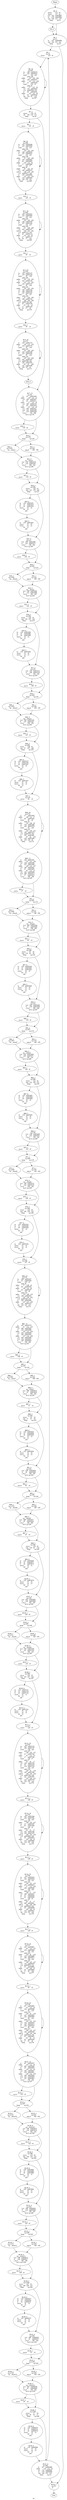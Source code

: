 digraph G{
	label = "vp"	style = "dashed";
	color = purple;
	Node0 [label = "Begin"];
	Node0 -> {Node2 }
	Node1 [label = "End"];
	Node1 -> {}
	Node2 [label = "B2_6\nmove	r12	r5	\nmove	r11	r6	\nli.d	r42	nd#4987	\nla	r19	nd#4990	\nsne	r20	r12	r19	\nbeqz	vp.L1\n"];
	Node2 -> {Node3 Node4 }
	Node3 [label = "B3_0\n"];
	Node3 -> {Node4 }
	Node4 [label = "B4_3\nvp.L1:\nla	r21	nd#4999	\nsne	r22	r12	r21	\nbeqz	vp.L5\n"];
	Node4 -> {Node5 Node152 }
	Node5 [label = "B5_1\nvp.L4:\nmove	r23	r0	\n"];
	Node5 -> {Node6 }
	Node6 [label = "B6_18\nvp.L67:\nla	r24	nd#5010	\nli	r25	nd#5012	\nmult	r23	r25	\nmflo	r26	\naddu	r27	r24	r26	\nli	r28	nd#5017	\naddu	r21	r12	r28	\nli	r5	nd#5020	\nmult	r23	r5	\nmflo	r6	\naddu	r7	r21	r6	\nl.d	r32	nd#5025	\ns.d	nd#5028	r32	\nli	r8	nd#5031	\naddu	r23	r23	r8	\nli	r9	nd#5034	\nsle	r10	r9	r23	\nbeqz	vp.L67\n"];
	Node6 -> {Node7 Node6 }
	Node7 [label = "B7_3\nmove	r19	r0	\nslt	r20	r19	r11	\nbeqz	vp.L8\n"];
	Node7 -> {Node8 Node17 }
	Node8 [label = "B8_1\nmove	r21	r0	\n"];
	Node8 -> {Node9 }
	Node9 [label = "B9_25\nvp.L68:\nla	r22	nd#5048	\nli	r23	nd#5050	\nmult	r21	r23	\nmflo	r24	\naddu	r25	r22	r24	\nla	r26	nd#5055	\nli	r27	nd#5057	\nmult	r21	r27	\nmflo	r28	\naddu	r5	r26	r28	\nl.d	r34	nd#5062	\nli	r6	nd#5065	\naddu	r22	r12	r6	\nli	r7	nd#5068	\nmult	r21	r7	\nmflo	r8	\naddu	r9	r22	r8	\nl.d	r36	nd#5073	\nsub.d	r38	r34	r36	\ns.d	nd#5077	r38	\nli	r10	nd#5080	\naddu	r21	r21	r10	\nli	r19	nd#5083	\nsle	r20	r19	r21	\nbeqz	vp.L68\n"];
	Node9 -> {Node10 Node9 }
	Node10 [label = "B10_1\nmove	r21	r0	\n"];
	Node10 -> {Node11 }
	Node11 [label = "B11_18\nvp.L69:\nla	r22	nd#5093	\nli	r23	nd#5095	\nmult	r21	r23	\nmflo	r24	\naddu	r25	r22	r24	\nla	r26	nd#5100	\nli	r27	nd#5102	\nmult	r21	r27	\nmflo	r28	\naddu	r5	r26	r28	\nl.d	r52	nd#5107	\nmul.d	r54	r52	r42	\ns.d	nd#5111	r54	\nli	r6	nd#5114	\naddu	r21	r21	r6	\nli	r7	nd#5117	\nsle	r8	r7	r21	\nbeqz	vp.L69\n"];
	Node11 -> {Node12 Node11 }
	Node12 [label = "B12_1\nmove	r9	r0	\n"];
	Node12 -> {Node13 }
	Node13 [label = "B13_25\nvp.L70:\nla	r10	nd#5127	\nli	r19	nd#5129	\nmult	r9	r19	\nmflo	r20	\naddu	r21	r10	r20	\nli	r22	nd#5134	\naddu	r23	r12	r22	\nli	r24	nd#5137	\nmult	r9	r24	\nmflo	r24	\naddu	r25	r23	r24	\nl.d	r56	nd#5142	\nla	r26	nd#5145	\nli	r27	nd#5147	\nmult	r9	r27	\nmflo	r28	\naddu	r5	r26	r28	\nl.d	r58	nd#5152	\nadd.d	r60	r56	r58	\ns.d	nd#5156	r60	\nli	r6	nd#5159	\naddu	r9	r9	r6	\nli	r7	nd#5162	\nsle	r8	r7	r9	\nbeqz	vp.L70\n"];
	Node13 -> {Node14 Node13 }
	Node14 [label = "B14_1\nmove	r9	r0	\n"];
	Node14 -> {Node15 }
	Node15 [label = "B15_18\nvp.L71:\nli	r10	nd#5172	\naddu	r24	r12	r10	\nli	r19	nd#5175	\nmult	r9	r19	\nmflo	r20	\naddu	r21	r24	r20	\nla	r22	nd#5180	\nli	r23	nd#5182	\nmult	r9	r23	\nmflo	r24	\naddu	r25	r22	r24	\nl.d	r62	nd#5187	\ns.d	nd#5190	r62	\nli	r26	nd#5193	\naddu	r9	r9	r26	\nli	r27	nd#5196	\nsle	r28	r27	r9	\nbeqz	vp.L71\n"];
	Node15 -> {Node16 Node15 }
	Node16 [label = "B16_0\n"];
	Node16 -> {Node17 }
	Node17 [label = "B17_13\nvp.L8:\nli	r5	nd#5204	\naddu	r25	r12	r5	\nl.d	r56	nd#5207	\nli	r6	nd#5211	\naddu	r7	r12	r6	\nl.d	r40	nd#5214	\nli	r8	nd#5218	\naddu	r9	r12	r8	\nl.d	r44	nd#5221	\nli.d	r32	nd#5226	\nli	r10	nd#5228	\nc.lt.d	r32	r56	\nbc1t	vp.L79\n"];
	Node17 -> {Node18 Node19 }
	Node18 [label = "B18_1\nmove	r10	r0	\n"];
	Node18 -> {Node19 }
	Node19 [label = "B19_1\nvp.L79:\nbeqz	vp.L20\n"];
	Node19 -> {Node20 Node21 }
	Node20 [label = "B20_1\nvp.L103:\nj	vp.__done1\n"];
	Node20 -> {Node22 }
	Node21 [label = "B21_1\nvp.L20:\nneg.d	r56	r56	\n"];
	Node21 -> {Node22 }
	Node22 [label = "B22_4\nvp.__done1:\nli.d	r34	nd#5239	\nli	r19	nd#5241	\nc.lt.d	r56	r34	\nbc1t	vp.L80\n"];
	Node22 -> {Node23 Node24 }
	Node23 [label = "B23_1\nmove	r19	r0	\n"];
	Node23 -> {Node24 }
	Node24 [label = "B24_3\nvp.L80:\nmove	r20	r0	\nseq	r21	r19	r20	\nbeqz	vp.L21\n"];
	Node24 -> {Node25 Node27 }
	Node25 [label = "B25_6\nla	r19	nd#5251	\nla	r5	nd#5253	\nli	r6	nd#5255	\nmove	r4	r2	\nfst	r2	\njalr	\n"];
	Node25 -> {Node26 }
	Node26 [label = "B26_5\nla	r19	nd#5261	\nmove	r5	r0	\nmove	r4	r2	\nfst	r2	\njalr	\n"];
	Node26 -> {Node27 }
	Node27 [label = "B27_4\nvp.L21:\nli.d	r36	nd#5269	\nli	r22	nd#5271	\nc.lt.d	r36	r40	\nbc1t	vp.L81\n"];
	Node27 -> {Node28 Node29 }
	Node28 [label = "B28_1\nmove	r22	r0	\n"];
	Node28 -> {Node29 }
	Node29 [label = "B29_1\nvp.L81:\nbeqz	vp.L22\n"];
	Node29 -> {Node30 Node31 }
	Node30 [label = "B30_1\nvp.L104:\nj	vp.__done2\n"];
	Node30 -> {Node32 }
	Node31 [label = "B31_1\nvp.L22:\nneg.d	r40	r40	\n"];
	Node31 -> {Node32 }
	Node32 [label = "B32_4\nvp.__done2:\nli.d	r38	nd#5282	\nli	r23	nd#5284	\nc.lt.d	r40	r38	\nbc1t	vp.L82\n"];
	Node32 -> {Node33 Node34 }
	Node33 [label = "B33_1\nmove	r23	r0	\n"];
	Node33 -> {Node34 }
	Node34 [label = "B34_3\nvp.L82:\nmove	r24	r0	\nseq	r25	r23	r24	\nbeqz	vp.L23\n"];
	Node34 -> {Node35 Node37 }
	Node35 [label = "B35_6\nla	r19	nd#5294	\nla	r5	nd#5296	\nli	r6	nd#5298	\nmove	r4	r2	\nfst	r2	\njalr	\n"];
	Node35 -> {Node36 }
	Node36 [label = "B36_5\nla	r19	nd#5304	\nmove	r5	r0	\nmove	r4	r2	\nfst	r2	\njalr	\n"];
	Node36 -> {Node37 }
	Node37 [label = "B37_4\nvp.L23:\nli.d	r52	nd#5312	\nli	r26	nd#5314	\nc.lt.d	r52	r44	\nbc1t	vp.L83\n"];
	Node37 -> {Node38 Node39 }
	Node38 [label = "B38_1\nmove	r26	r0	\n"];
	Node38 -> {Node39 }
	Node39 [label = "B39_1\nvp.L83:\nbeqz	vp.L24\n"];
	Node39 -> {Node40 Node41 }
	Node40 [label = "B40_1\nvp.L105:\nj	vp.__done3\n"];
	Node40 -> {Node42 }
	Node41 [label = "B41_1\nvp.L24:\nneg.d	r44	r44	\n"];
	Node41 -> {Node42 }
	Node42 [label = "B42_4\nvp.__done3:\nli.d	r54	nd#5325	\nli	r27	nd#5327	\nc.lt.d	r44	r54	\nbc1t	vp.L84\n"];
	Node42 -> {Node43 Node44 }
	Node43 [label = "B43_1\nmove	r27	r0	\n"];
	Node43 -> {Node44 }
	Node44 [label = "B44_3\nvp.L84:\nmove	r28	r0	\nseq	r5	r27	r28	\nbeqz	vp.L25\n"];
	Node44 -> {Node45 Node47 }
	Node45 [label = "B45_6\nla	r19	nd#5337	\nla	r5	nd#5339	\nli	r6	nd#5341	\nmove	r4	r2	\nfst	r2	\njalr	\n"];
	Node45 -> {Node46 }
	Node46 [label = "B46_5\nla	r19	nd#5347	\nmove	r5	r0	\nmove	r4	r2	\nfst	r2	\njalr	\n"];
	Node46 -> {Node47 }
	Node47 [label = "B47_1\nvp.L25:\nmove	r6	r0	\n"];
	Node47 -> {Node48 }
	Node48 [label = "B48_18\nvp.L72:\nli	r7	nd#5360	\naddu	r26	r12	r7	\nli	r8	nd#5363	\nmult	r6	r8	\nmflo	r9	\naddu	r10	r26	r9	\nla	r19	nd#5368	\nli	r20	nd#5370	\nmult	r6	r20	\nmflo	r21	\naddu	r22	r19	r21	\nl.d	r56	nd#5375	\ns.d	nd#5378	r56	\nli	r23	nd#5381	\naddu	r6	r6	r23	\nli	r24	nd#5384	\nsle	r25	r24	r6	\nbeqz	vp.L72\n"];
	Node48 -> {Node49 Node48 }
	Node49 [label = "B49_13\nli	r26	nd#5391	\naddu	r27	r12	r26	\nl.d	r58	nd#5394	\nli	r27	nd#5398	\naddu	r28	r12	r27	\nl.d	r40	nd#5401	\nli	r5	nd#5405	\naddu	r6	r12	r5	\nl.d	r44	nd#5408	\nli.d	r60	nd#5413	\nli	r7	nd#5415	\nc.lt.d	r60	r58	\nbc1t	vp.L85\n"];
	Node49 -> {Node50 Node51 }
	Node50 [label = "B50_1\nmove	r7	r0	\n"];
	Node50 -> {Node51 }
	Node51 [label = "B51_1\nvp.L85:\nbeqz	vp.L31\n"];
	Node51 -> {Node52 Node53 }
	Node52 [label = "B52_1\nvp.L106:\nj	vp.__done4\n"];
	Node52 -> {Node54 }
	Node53 [label = "B53_1\nvp.L31:\nneg.d	r58	r58	\n"];
	Node53 -> {Node54 }
	Node54 [label = "B54_4\nvp.__done4:\nli.d	r60	nd#5426	\nli	r8	nd#5428	\nc.lt.d	r58	r60	\nbc1t	vp.L86\n"];
	Node54 -> {Node55 Node56 }
	Node55 [label = "B55_1\nmove	r8	r0	\n"];
	Node55 -> {Node56 }
	Node56 [label = "B56_3\nvp.L86:\nmove	r9	r0	\nseq	r10	r8	r9	\nbeqz	vp.L32\n"];
	Node56 -> {Node57 Node59 }
	Node57 [label = "B57_6\nla	r19	nd#5438	\nla	r5	nd#5440	\nli	r6	nd#5442	\nmove	r4	r2	\nfst	r2	\njalr	\n"];
	Node57 -> {Node58 }
	Node58 [label = "B58_5\nla	r19	nd#5448	\nmove	r5	r0	\nmove	r4	r2	\nfst	r2	\njalr	\n"];
	Node58 -> {Node59 }
	Node59 [label = "B59_4\nvp.L32:\nli.d	r62	nd#5456	\nli	r19	nd#5458	\nc.lt.d	r62	r40	\nbc1t	vp.L87\n"];
	Node59 -> {Node60 Node61 }
	Node60 [label = "B60_1\nmove	r19	r0	\n"];
	Node60 -> {Node61 }
	Node61 [label = "B61_1\nvp.L87:\nbeqz	vp.L33\n"];
	Node61 -> {Node62 Node63 }
	Node62 [label = "B62_1\nvp.L107:\nj	vp.__done5\n"];
	Node62 -> {Node64 }
	Node63 [label = "B63_1\nvp.L33:\nneg.d	r40	r40	\n"];
	Node63 -> {Node64 }
	Node64 [label = "B64_4\nvp.__done5:\nli.d	r32	nd#5469	\nli	r20	nd#5471	\nc.lt.d	r40	r32	\nbc1t	vp.L88\n"];
	Node64 -> {Node65 Node66 }
	Node65 [label = "B65_1\nmove	r20	r0	\n"];
	Node65 -> {Node66 }
	Node66 [label = "B66_3\nvp.L88:\nmove	r21	r0	\nseq	r22	r20	r21	\nbeqz	vp.L34\n"];
	Node66 -> {Node67 Node69 }
	Node67 [label = "B67_6\nla	r19	nd#5481	\nla	r5	nd#5483	\nli	r6	nd#5485	\nmove	r4	r2	\nfst	r2	\njalr	\n"];
	Node67 -> {Node68 }
	Node68 [label = "B68_5\nla	r19	nd#5491	\nmove	r5	r0	\nmove	r4	r2	\nfst	r2	\njalr	\n"];
	Node68 -> {Node69 }
	Node69 [label = "B69_4\nvp.L34:\nli.d	r34	nd#5499	\nli	r23	nd#5501	\nc.lt.d	r34	r44	\nbc1t	vp.L89\n"];
	Node69 -> {Node70 Node71 }
	Node70 [label = "B70_1\nmove	r23	r0	\n"];
	Node70 -> {Node71 }
	Node71 [label = "B71_1\nvp.L89:\nbeqz	vp.L35\n"];
	Node71 -> {Node72 Node73 }
	Node72 [label = "B72_1\nvp.L108:\nj	vp.__done6\n"];
	Node72 -> {Node74 }
	Node73 [label = "B73_1\nvp.L35:\nneg.d	r44	r44	\n"];
	Node73 -> {Node74 }
	Node74 [label = "B74_4\nvp.__done6:\nli.d	r36	nd#5512	\nli	r24	nd#5514	\nc.lt.d	r44	r36	\nbc1t	vp.L90\n"];
	Node74 -> {Node75 Node76 }
	Node75 [label = "B75_1\nmove	r24	r0	\n"];
	Node75 -> {Node76 }
	Node76 [label = "B76_3\nvp.L90:\nmove	r25	r0	\nseq	r26	r24	r25	\nbeqz	vp.L36\n"];
	Node76 -> {Node77 Node79 }
	Node77 [label = "B77_6\nla	r19	nd#5524	\nla	r5	nd#5526	\nli	r6	nd#5528	\nmove	r4	r2	\nfst	r2	\njalr	\n"];
	Node77 -> {Node78 }
	Node78 [label = "B78_5\nla	r19	nd#5534	\nmove	r5	r0	\nmove	r4	r2	\nfst	r2	\njalr	\n"];
	Node78 -> {Node79 }
	Node79 [label = "B79_1\nvp.L36:\nmove	r27	r0	\n"];
	Node79 -> {Node80 }
	Node80 [label = "B80_19\nvp.L73:\nla	r28	nd#5547	\nli	r5	nd#5549	\nmult	r27	r5	\nmflo	r6	\naddu	r7	r28	r6	\nli	r8	nd#5554	\naddu	r28	r12	r8	\nli	r9	nd#5557	\nmult	r27	r9	\nmflo	r10	\naddu	r19	r28	r10	\nl.d	r38	nd#5562	\nmul.d	r52	r38	r42	\ns.d	nd#5566	r52	\nli	r20	nd#5569	\naddu	r27	r27	r20	\nli	r21	nd#5572	\nsle	r22	r21	r27	\nbeqz	vp.L73\n"];
	Node80 -> {Node81 Node80 }
	Node81 [label = "B81_13\nli	r23	nd#5579	\naddu	r5	r12	r23	\nl.d	r60	nd#5582	\nli	r24	nd#5586	\naddu	r25	r12	r24	\nl.d	r40	nd#5589	\nli	r26	nd#5593	\naddu	r27	r12	r26	\nl.d	r44	nd#5596	\nli.d	r54	nd#5601	\nli	r28	nd#5603	\nc.lt.d	r54	r60	\nbc1t	vp.L91\n"];
	Node81 -> {Node82 Node83 }
	Node82 [label = "B82_1\nmove	r28	r0	\n"];
	Node82 -> {Node83 }
	Node83 [label = "B83_1\nvp.L91:\nbeqz	vp.L42\n"];
	Node83 -> {Node84 Node85 }
	Node84 [label = "B84_1\nvp.L109:\nj	vp.__done7\n"];
	Node84 -> {Node86 }
	Node85 [label = "B85_1\nvp.L42:\nneg.d	r60	r60	\n"];
	Node85 -> {Node86 }
	Node86 [label = "B86_4\nvp.__done7:\nli.d	r56	nd#5614	\nli	r5	nd#5616	\nc.lt.d	r60	r56	\nbc1t	vp.L92\n"];
	Node86 -> {Node87 Node88 }
	Node87 [label = "B87_1\nmove	r5	r0	\n"];
	Node87 -> {Node88 }
	Node88 [label = "B88_3\nvp.L92:\nmove	r6	r0	\nseq	r7	r5	r6	\nbeqz	vp.L43\n"];
	Node88 -> {Node89 Node91 }
	Node89 [label = "B89_6\nla	r19	nd#5626	\nla	r5	nd#5628	\nli	r6	nd#5630	\nmove	r4	r2	\nfst	r2	\njalr	\n"];
	Node89 -> {Node90 }
	Node90 [label = "B90_5\nla	r19	nd#5636	\nmove	r5	r0	\nmove	r4	r2	\nfst	r2	\njalr	\n"];
	Node90 -> {Node91 }
	Node91 [label = "B91_4\nvp.L43:\nli.d	r58	nd#5644	\nli	r8	nd#5646	\nc.lt.d	r58	r40	\nbc1t	vp.L93\n"];
	Node91 -> {Node92 Node93 }
	Node92 [label = "B92_1\nmove	r8	r0	\n"];
	Node92 -> {Node93 }
	Node93 [label = "B93_1\nvp.L93:\nbeqz	vp.L44\n"];
	Node93 -> {Node94 Node95 }
	Node94 [label = "B94_1\nvp.L110:\nj	vp.__done8\n"];
	Node94 -> {Node96 }
	Node95 [label = "B95_1\nvp.L44:\nneg.d	r40	r40	\n"];
	Node95 -> {Node96 }
	Node96 [label = "B96_4\nvp.__done8:\nli.d	r60	nd#5657	\nli	r9	nd#5659	\nc.lt.d	r40	r60	\nbc1t	vp.L94\n"];
	Node96 -> {Node97 Node98 }
	Node97 [label = "B97_1\nmove	r9	r0	\n"];
	Node97 -> {Node98 }
	Node98 [label = "B98_3\nvp.L94:\nmove	r10	r0	\nseq	r19	r9	r10	\nbeqz	vp.L45\n"];
	Node98 -> {Node99 Node101 }
	Node99 [label = "B99_6\nla	r19	nd#5669	\nla	r5	nd#5671	\nli	r6	nd#5673	\nmove	r4	r2	\nfst	r2	\njalr	\n"];
	Node99 -> {Node100 }
	Node100 [label = "B100_5\nla	r19	nd#5679	\nmove	r5	r0	\nmove	r4	r2	\nfst	r2	\njalr	\n"];
	Node100 -> {Node101 }
	Node101 [label = "B101_4\nvp.L45:\nli.d	r62	nd#5687	\nli	r20	nd#5689	\nc.lt.d	r62	r44	\nbc1t	vp.L95\n"];
	Node101 -> {Node102 Node103 }
	Node102 [label = "B102_1\nmove	r20	r0	\n"];
	Node102 -> {Node103 }
	Node103 [label = "B103_1\nvp.L95:\nbeqz	vp.L46\n"];
	Node103 -> {Node104 Node105 }
	Node104 [label = "B104_1\nvp.L111:\nj	vp.__done9\n"];
	Node104 -> {Node106 }
	Node105 [label = "B105_1\nvp.L46:\nneg.d	r44	r44	\n"];
	Node105 -> {Node106 }
	Node106 [label = "B106_4\nvp.__done9:\nli.d	r32	nd#5700	\nli	r21	nd#5702	\nc.lt.d	r44	r32	\nbc1t	vp.L96\n"];
	Node106 -> {Node107 Node108 }
	Node107 [label = "B107_1\nmove	r21	r0	\n"];
	Node107 -> {Node108 }
	Node108 [label = "B108_3\nvp.L96:\nmove	r22	r0	\nseq	r23	r21	r22	\nbeqz	vp.L47\n"];
	Node108 -> {Node109 Node111 }
	Node109 [label = "B109_6\nla	r19	nd#5712	\nla	r5	nd#5714	\nli	r6	nd#5716	\nmove	r4	r2	\nfst	r2	\njalr	\n"];
	Node109 -> {Node110 }
	Node110 [label = "B110_5\nla	r19	nd#5722	\nmove	r5	r0	\nmove	r4	r2	\nfst	r2	\njalr	\n"];
	Node110 -> {Node111 }
	Node111 [label = "B111_1\nvp.L47:\nmove	r24	r0	\n"];
	Node111 -> {Node112 }
	Node112 [label = "B112_25\nvp.L74:\nla	r25	nd#5735	\nli	r26	nd#5737	\nmult	r24	r26	\nmflo	r27	\naddu	r28	r25	r27	\nli	r5	nd#5742	\naddu	r6	r12	r5	\nli	r7	nd#5745	\nmult	r24	r7	\nmflo	r7	\naddu	r8	r6	r7	\nl.d	r34	nd#5750	\nla	r9	nd#5753	\nli	r10	nd#5755	\nmult	r24	r10	\nmflo	r19	\naddu	r20	r9	r19	\nl.d	r36	nd#5760	\nadd.d	r38	r34	r36	\ns.d	nd#5764	r38	\nli	r21	nd#5767	\naddu	r24	r24	r21	\nli	r22	nd#5770	\nsle	r23	r22	r24	\nbeqz	vp.L74\n"];
	Node112 -> {Node113 Node112 }
	Node113 [label = "B113_1\nmove	r24	r0	\n"];
	Node113 -> {Node114 }
	Node114 [label = "B114_19\nvp.L75:\nla	r25	nd#5780	\nli	r26	nd#5782	\nmult	r24	r26	\nmflo	r27	\naddu	r28	r25	r27	\nla	r5	nd#5787	\nli	r6	nd#5789	\nmult	r24	r6	\nmflo	r7	\naddu	r8	r5	r7	\nl.d	r52	nd#5794	\nli.d	r54	nd#5797	\nmul.d	r56	r52	r54	\ns.d	nd#5800	r56	\nli	r9	nd#5803	\naddu	r24	r24	r9	\nli	r10	nd#5806	\nsle	r19	r10	r24	\nbeqz	vp.L75\n"];
	Node114 -> {Node115 Node114 }
	Node115 [label = "B115_1\nmove	r20	r0	\n"];
	Node115 -> {Node116 }
	Node116 [label = "B116_25\nvp.L76:\nla	r21	nd#5816	\nli	r22	nd#5818	\nmult	r20	r22	\nmflo	r23	\naddu	r24	r21	r23	\nli	r25	nd#5823	\naddu	r7	r12	r25	\nli	r26	nd#5826	\nmult	r20	r26	\nmflo	r27	\naddu	r28	r7	r27	\nl.d	r58	nd#5831	\nla	r5	nd#5834	\nli	r6	nd#5836	\nmult	r20	r6	\nmflo	r7	\naddu	r8	r5	r7	\nl.d	r60	nd#5841	\nadd.d	r62	r58	r60	\ns.d	nd#5845	r62	\nli	r9	nd#5848	\naddu	r20	r20	r9	\nli	r10	nd#5851	\nsle	r19	r10	r20	\nbeqz	vp.L76\n"];
	Node116 -> {Node117 Node116 }
	Node117 [label = "B117_1\nmove	r20	r0	\n"];
	Node117 -> {Node118 }
	Node118 [label = "B118_18\nvp.L77:\nli	r21	nd#5861	\naddu	r8	r12	r21	\nli	r22	nd#5864	\nmult	r20	r22	\nmflo	r23	\naddu	r24	r8	r23	\nla	r25	nd#5869	\nli	r26	nd#5871	\nmult	r20	r26	\nmflo	r27	\naddu	r28	r25	r27	\nl.d	r32	nd#5876	\ns.d	nd#5879	r32	\nli	r5	nd#5882	\naddu	r20	r20	r5	\nli	r6	nd#5885	\nsle	r7	r6	r20	\nbeqz	vp.L77\n"];
	Node118 -> {Node119 Node118 }
	Node119 [label = "B119_1\nmove	r8	r0	\n"];
	Node119 -> {Node120 }
	Node120 [label = "B120_25\nvp.L78:\nli	r9	nd#5895	\naddu	r9	r12	r9	\nli	r10	nd#5898	\nmult	r8	r10	\nmflo	r19	\naddu	r20	r9	r19	\nla	r21	nd#5903	\nli	r22	nd#5905	\nmult	r8	r22	\nmflo	r23	\naddu	r24	r21	r23	\nl.d	r34	nd#5910	\nla	r25	nd#5913	\nli	r26	nd#5915	\nmult	r8	r26	\nmflo	r27	\naddu	r28	r25	r27	\nl.d	r36	nd#5920	\nadd.d	r38	r34	r36	\ns.d	nd#5924	r38	\nli	r5	nd#5927	\naddu	r8	r8	r5	\nli	r6	nd#5930	\nsle	r7	r6	r8	\nbeqz	vp.L78\n"];
	Node120 -> {Node121 Node120 }
	Node121 [label = "B121_13\nli	r8	nd#5937	\naddu	r10	r12	r8	\nl.d	r62	nd#5940	\nli	r9	nd#5944	\naddu	r10	r12	r9	\nl.d	r40	nd#5947	\nli	r19	nd#5951	\naddu	r20	r12	r19	\nl.d	r44	nd#5954	\nli.d	r52	nd#5959	\nli	r21	nd#5961	\nc.lt.d	r52	r62	\nbc1t	vp.L97\n"];
	Node121 -> {Node122 Node123 }
	Node122 [label = "B122_1\nmove	r21	r0	\n"];
	Node122 -> {Node123 }
	Node123 [label = "B123_1\nvp.L97:\nbeqz	vp.L61\n"];
	Node123 -> {Node124 Node125 }
	Node124 [label = "B124_1\nvp.L112:\nj	vp.__done10\n"];
	Node124 -> {Node126 }
	Node125 [label = "B125_1\nvp.L61:\nneg.d	r62	r62	\n"];
	Node125 -> {Node126 }
	Node126 [label = "B126_4\nvp.__done10:\nli.d	r54	nd#5972	\nli	r22	nd#5974	\nc.lt.d	r62	r54	\nbc1t	vp.L98\n"];
	Node126 -> {Node127 Node128 }
	Node127 [label = "B127_1\nmove	r22	r0	\n"];
	Node127 -> {Node128 }
	Node128 [label = "B128_3\nvp.L98:\nmove	r23	r0	\nseq	r24	r22	r23	\nbeqz	vp.L62\n"];
	Node128 -> {Node129 Node131 }
	Node129 [label = "B129_6\nla	r19	nd#5984	\nla	r5	nd#5986	\nli	r6	nd#5988	\nmove	r4	r2	\nfst	r2	\njalr	\n"];
	Node129 -> {Node130 }
	Node130 [label = "B130_5\nla	r19	nd#5994	\nmove	r5	r0	\nmove	r4	r2	\nfst	r2	\njalr	\n"];
	Node130 -> {Node131 }
	Node131 [label = "B131_4\nvp.L62:\nli.d	r56	nd#6002	\nli	r25	nd#6004	\nc.lt.d	r56	r40	\nbc1t	vp.L99\n"];
	Node131 -> {Node132 Node133 }
	Node132 [label = "B132_1\nmove	r25	r0	\n"];
	Node132 -> {Node133 }
	Node133 [label = "B133_1\nvp.L99:\nbeqz	vp.L63\n"];
	Node133 -> {Node134 Node135 }
	Node134 [label = "B134_1\nvp.L113:\nj	vp.__done11\n"];
	Node134 -> {Node136 }
	Node135 [label = "B135_1\nvp.L63:\nneg.d	r40	r40	\n"];
	Node135 -> {Node136 }
	Node136 [label = "B136_4\nvp.__done11:\nli.d	r58	nd#6015	\nli	r26	nd#6017	\nc.lt.d	r40	r58	\nbc1t	vp.L100\n"];
	Node136 -> {Node137 Node138 }
	Node137 [label = "B137_1\nmove	r26	r0	\n"];
	Node137 -> {Node138 }
	Node138 [label = "B138_3\nvp.L100:\nmove	r27	r0	\nseq	r28	r26	r27	\nbeqz	vp.L64\n"];
	Node138 -> {Node139 Node141 }
	Node139 [label = "B139_6\nla	r19	nd#6027	\nla	r5	nd#6029	\nli	r6	nd#6031	\nmove	r4	r2	\nfst	r2	\njalr	\n"];
	Node139 -> {Node140 }
	Node140 [label = "B140_5\nla	r19	nd#6037	\nmove	r5	r0	\nmove	r4	r2	\nfst	r2	\njalr	\n"];
	Node140 -> {Node141 }
	Node141 [label = "B141_4\nvp.L64:\nli.d	r60	nd#6045	\nli	r5	nd#6047	\nc.lt.d	r60	r44	\nbc1t	vp.L101\n"];
	Node141 -> {Node142 Node143 }
	Node142 [label = "B142_1\nmove	r5	r0	\n"];
	Node142 -> {Node143 }
	Node143 [label = "B143_1\nvp.L101:\nbeqz	vp.L65\n"];
	Node143 -> {Node144 Node145 }
	Node144 [label = "B144_1\nvp.L114:\nj	vp.__done12\n"];
	Node144 -> {Node146 }
	Node145 [label = "B145_1\nvp.L65:\nneg.d	r44	r44	\n"];
	Node145 -> {Node146 }
	Node146 [label = "B146_4\nvp.__done12:\nli.d	r62	nd#6058	\nli	r6	nd#6060	\nc.lt.d	r44	r62	\nbc1t	vp.L102\n"];
	Node146 -> {Node147 Node148 }
	Node147 [label = "B147_1\nmove	r6	r0	\n"];
	Node147 -> {Node148 }
	Node148 [label = "B148_3\nvp.L102:\nmove	r7	r0	\nseq	r8	r6	r7	\nbeqz	vp.L66\n"];
	Node148 -> {Node149 Node151 }
	Node149 [label = "B149_6\nla	r19	nd#6070	\nla	r5	nd#6072	\nli	r6	nd#6074	\nmove	r4	r2	\nfst	r2	\njalr	\n"];
	Node149 -> {Node150 }
	Node150 [label = "B150_5\nla	r19	nd#6080	\nmove	r5	r0	\nmove	r4	r2	\nfst	r2	\njalr	\n"];
	Node150 -> {Node151 }
	Node151 [label = "B151_6\nvp.L66:\nli	r9	nd#6089	\naddu	r10	r12	r9	\nlw	r12	nd#6092	\nla	r19	nd#6096	\nsne	r20	r12	r19	\nbnez	vp.L4\n"];
	Node151 -> {Node152 Node5 }
	Node152 [label = "B152_1\nvp.L5:\njr	\n"];
	Node152 -> {Node1 }
}
